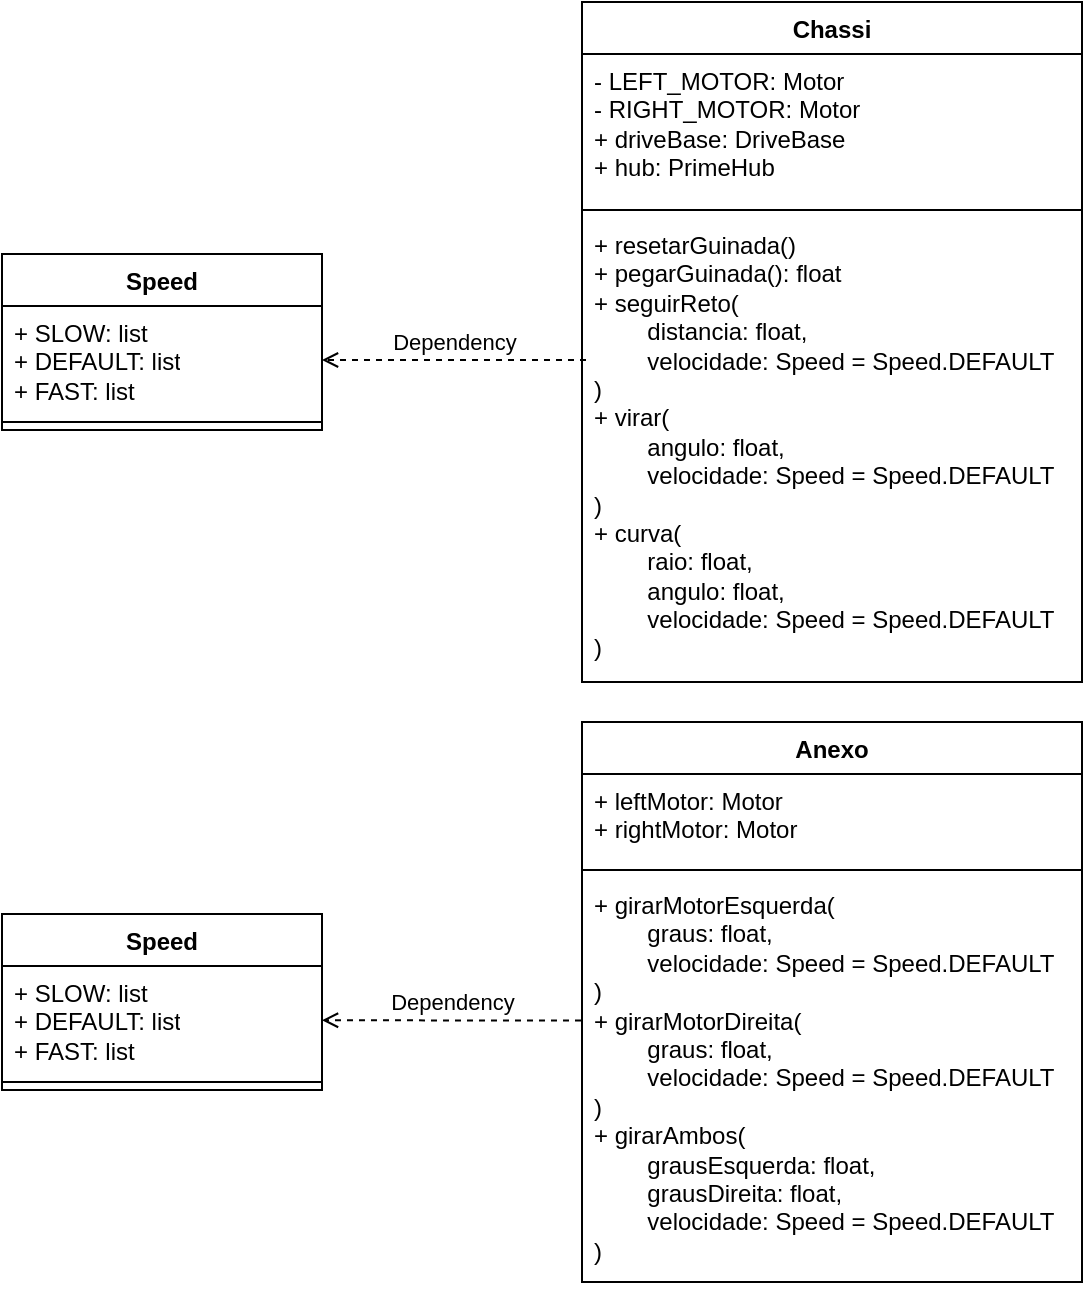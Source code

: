 <mxfile version="28.1.1">
  <diagram name="Página-1" id="k1XT6TtejYryCeTYrLlw">
    <mxGraphModel dx="1656" dy="1872" grid="1" gridSize="10" guides="1" tooltips="1" connect="1" arrows="1" fold="1" page="1" pageScale="1" pageWidth="827" pageHeight="1169" math="0" shadow="0">
      <root>
        <mxCell id="0" />
        <mxCell id="1" parent="0" />
        <mxCell id="XcH4K9AJjS06K-hcas9A-5" value="Speed" style="swimlane;fontStyle=1;align=center;verticalAlign=top;childLayout=stackLayout;horizontal=1;startSize=26;horizontalStack=0;resizeParent=1;resizeParentMax=0;resizeLast=0;collapsible=1;marginBottom=0;whiteSpace=wrap;html=1;" vertex="1" parent="1">
          <mxGeometry x="60" y="96" width="160" height="88" as="geometry" />
        </mxCell>
        <mxCell id="XcH4K9AJjS06K-hcas9A-6" value="+ SLOW: list&lt;div&gt;+ DEFAULT: list&lt;/div&gt;&lt;div&gt;+ FAST: list&lt;/div&gt;" style="text;strokeColor=none;fillColor=none;align=left;verticalAlign=top;spacingLeft=4;spacingRight=4;overflow=hidden;rotatable=0;points=[[0,0.5],[1,0.5]];portConstraint=eastwest;whiteSpace=wrap;html=1;" vertex="1" parent="XcH4K9AJjS06K-hcas9A-5">
          <mxGeometry y="26" width="160" height="54" as="geometry" />
        </mxCell>
        <mxCell id="XcH4K9AJjS06K-hcas9A-7" value="" style="line;strokeWidth=1;fillColor=none;align=left;verticalAlign=middle;spacingTop=-1;spacingLeft=3;spacingRight=3;rotatable=0;labelPosition=right;points=[];portConstraint=eastwest;strokeColor=inherit;" vertex="1" parent="XcH4K9AJjS06K-hcas9A-5">
          <mxGeometry y="80" width="160" height="8" as="geometry" />
        </mxCell>
        <mxCell id="XcH4K9AJjS06K-hcas9A-10" value="Chassi" style="swimlane;fontStyle=1;align=center;verticalAlign=top;childLayout=stackLayout;horizontal=1;startSize=26;horizontalStack=0;resizeParent=1;resizeParentMax=0;resizeLast=0;collapsible=1;marginBottom=0;whiteSpace=wrap;html=1;" vertex="1" parent="1">
          <mxGeometry x="350" y="-30" width="250" height="340" as="geometry" />
        </mxCell>
        <mxCell id="XcH4K9AJjS06K-hcas9A-11" value="- LEFT_MOTOR: Motor&lt;div&gt;- RIGHT_MOTOR: Motor&lt;/div&gt;&lt;div&gt;+ driveBase: DriveBase&lt;/div&gt;&lt;div&gt;+ hub: PrimeHub&lt;/div&gt;" style="text;strokeColor=none;fillColor=none;align=left;verticalAlign=top;spacingLeft=4;spacingRight=4;overflow=hidden;rotatable=0;points=[[0,0.5],[1,0.5]];portConstraint=eastwest;whiteSpace=wrap;html=1;" vertex="1" parent="XcH4K9AJjS06K-hcas9A-10">
          <mxGeometry y="26" width="250" height="74" as="geometry" />
        </mxCell>
        <mxCell id="XcH4K9AJjS06K-hcas9A-12" value="" style="line;strokeWidth=1;fillColor=none;align=left;verticalAlign=middle;spacingTop=-1;spacingLeft=3;spacingRight=3;rotatable=0;labelPosition=right;points=[];portConstraint=eastwest;strokeColor=inherit;" vertex="1" parent="XcH4K9AJjS06K-hcas9A-10">
          <mxGeometry y="100" width="250" height="8" as="geometry" />
        </mxCell>
        <mxCell id="XcH4K9AJjS06K-hcas9A-13" value="&lt;font style=&quot;font-size: 12px;&quot; face=&quot;Helvetica&quot;&gt;+ resetarGuinada()&lt;/font&gt;&lt;div&gt;&lt;font face=&quot;Helvetica&quot;&gt;+ pegarGuinada(): float&lt;/font&gt;&lt;/div&gt;&lt;div&gt;&lt;font face=&quot;Helvetica&quot;&gt;+ seguirReto(&lt;/font&gt;&lt;/div&gt;&lt;div&gt;&lt;font face=&quot;Helvetica&quot;&gt;&lt;span style=&quot;white-space: pre;&quot;&gt;&#x9;&lt;/span&gt;distancia: float,&lt;/font&gt;&lt;/div&gt;&lt;div&gt;&lt;font face=&quot;Helvetica&quot;&gt;&lt;span style=&quot;white-space: pre;&quot;&gt;&#x9;&lt;/span&gt;velocidade: Speed = Speed.DEFAULT&lt;/font&gt;&lt;/div&gt;&lt;div&gt;&lt;font face=&quot;Helvetica&quot;&gt;)&lt;/font&gt;&lt;/div&gt;&lt;div&gt;&lt;font face=&quot;Helvetica&quot;&gt;+ virar(&lt;/font&gt;&lt;/div&gt;&lt;div&gt;&lt;font face=&quot;Helvetica&quot;&gt;&lt;span style=&quot;white-space: pre;&quot;&gt;&#x9;&lt;/span&gt;angulo: float,&lt;/font&gt;&lt;/div&gt;&lt;div&gt;&lt;font face=&quot;Helvetica&quot;&gt;&lt;span style=&quot;white-space: pre;&quot;&gt;&#x9;&lt;/span&gt;velocidade: Speed = Speed.DEFAULT&lt;/font&gt;&lt;/div&gt;&lt;div&gt;&lt;font face=&quot;Helvetica&quot;&gt;)&lt;/font&gt;&lt;/div&gt;&lt;div&gt;&lt;font face=&quot;Helvetica&quot;&gt;+ curva(&lt;/font&gt;&lt;/div&gt;&lt;div&gt;&lt;font face=&quot;Helvetica&quot;&gt;&lt;span style=&quot;white-space: pre;&quot;&gt;&#x9;&lt;/span&gt;raio: float,&lt;/font&gt;&lt;/div&gt;&lt;div&gt;&lt;font face=&quot;Helvetica&quot;&gt;&lt;span style=&quot;white-space: pre;&quot;&gt;&#x9;&lt;/span&gt;angulo: float,&lt;/font&gt;&lt;/div&gt;&lt;div&gt;&lt;font face=&quot;Helvetica&quot;&gt;&lt;span style=&quot;white-space: pre;&quot;&gt;&#x9;&lt;/span&gt;velocidade: Speed = Speed.DEFAULT&lt;/font&gt;&lt;/div&gt;&lt;div&gt;&lt;font face=&quot;Helvetica&quot;&gt;)&lt;/font&gt;&lt;/div&gt;" style="text;strokeColor=none;fillColor=none;align=left;verticalAlign=top;spacingLeft=4;spacingRight=4;overflow=hidden;rotatable=0;points=[[0,0.5],[1,0.5]];portConstraint=eastwest;whiteSpace=wrap;html=1;" vertex="1" parent="XcH4K9AJjS06K-hcas9A-10">
          <mxGeometry y="108" width="250" height="232" as="geometry" />
        </mxCell>
        <mxCell id="XcH4K9AJjS06K-hcas9A-18" value="Anexo" style="swimlane;fontStyle=1;align=center;verticalAlign=top;childLayout=stackLayout;horizontal=1;startSize=26;horizontalStack=0;resizeParent=1;resizeParentMax=0;resizeLast=0;collapsible=1;marginBottom=0;whiteSpace=wrap;html=1;" vertex="1" parent="1">
          <mxGeometry x="350" y="330" width="250" height="280" as="geometry" />
        </mxCell>
        <mxCell id="XcH4K9AJjS06K-hcas9A-19" value="+ leftMotor: Motor&lt;div&gt;+ rightMotor: Motor&lt;br&gt;&lt;/div&gt;" style="text;strokeColor=none;fillColor=none;align=left;verticalAlign=top;spacingLeft=4;spacingRight=4;overflow=hidden;rotatable=0;points=[[0,0.5],[1,0.5]];portConstraint=eastwest;whiteSpace=wrap;html=1;" vertex="1" parent="XcH4K9AJjS06K-hcas9A-18">
          <mxGeometry y="26" width="250" height="44" as="geometry" />
        </mxCell>
        <mxCell id="XcH4K9AJjS06K-hcas9A-20" value="" style="line;strokeWidth=1;fillColor=none;align=left;verticalAlign=middle;spacingTop=-1;spacingLeft=3;spacingRight=3;rotatable=0;labelPosition=right;points=[];portConstraint=eastwest;strokeColor=inherit;" vertex="1" parent="XcH4K9AJjS06K-hcas9A-18">
          <mxGeometry y="70" width="250" height="8" as="geometry" />
        </mxCell>
        <mxCell id="XcH4K9AJjS06K-hcas9A-21" value="&lt;font style=&quot;font-size: 12px;&quot; face=&quot;Helvetica&quot;&gt;+ girarMotorEsquerda(&lt;/font&gt;&lt;div&gt;&lt;font style=&quot;font-size: 12px;&quot; face=&quot;Helvetica&quot;&gt;&lt;span style=&quot;white-space: pre;&quot;&gt;&#x9;&lt;/span&gt;graus: float,&lt;/font&gt;&lt;/div&gt;&lt;div&gt;&lt;span style=&quot;white-space: pre;&quot;&gt;&#x9;&lt;/span&gt;velocidade: Speed = Speed.DEFAULT&lt;/div&gt;&lt;div&gt;)&lt;div&gt;&lt;font face=&quot;Helvetica&quot;&gt;+ girarMotorDireita(&lt;/font&gt;&lt;/div&gt;&lt;div&gt;&lt;font face=&quot;Helvetica&quot;&gt;&lt;span style=&quot;white-space: pre;&quot;&gt;&#x9;&lt;/span&gt;graus: float,&lt;/font&gt;&lt;/div&gt;&lt;div&gt;&lt;span style=&quot;white-space: pre;&quot;&gt;&#x9;&lt;/span&gt;velocidade: Speed = Speed.DEFAULT&lt;/div&gt;&lt;div&gt;)&lt;div&gt;&lt;font face=&quot;Helvetica&quot;&gt;+ girarAmbos(&lt;/font&gt;&lt;/div&gt;&lt;div&gt;&lt;font face=&quot;Helvetica&quot;&gt;&lt;span style=&quot;white-space: pre;&quot;&gt;&#x9;&lt;/span&gt;grausEsquerda: float,&lt;/font&gt;&lt;/div&gt;&lt;div&gt;&lt;font face=&quot;Helvetica&quot;&gt;&lt;span style=&quot;white-space: pre;&quot;&gt;&#x9;&lt;/span&gt;&lt;/font&gt;&lt;span style=&quot;background-color: transparent; color: light-dark(rgb(0, 0, 0), rgb(255, 255, 255));&quot;&gt;grausDireita: float,&lt;/span&gt;&lt;/div&gt;&lt;div&gt;&lt;span style=&quot;background-color: transparent; color: light-dark(rgb(0, 0, 0), rgb(255, 255, 255));&quot;&gt;&lt;span style=&quot;white-space: pre;&quot;&gt;&#x9;&lt;/span&gt;velocidade: Speed = Speed.DEFAULT&lt;/span&gt;&lt;/div&gt;&lt;div&gt;&lt;span style=&quot;background-color: transparent; color: light-dark(rgb(0, 0, 0), rgb(255, 255, 255));&quot;&gt;)&lt;/span&gt;&lt;/div&gt;&lt;/div&gt;&lt;/div&gt;" style="text;strokeColor=none;fillColor=none;align=left;verticalAlign=top;spacingLeft=4;spacingRight=4;overflow=hidden;rotatable=0;points=[[0,0.5],[1,0.5]];portConstraint=eastwest;whiteSpace=wrap;html=1;" vertex="1" parent="XcH4K9AJjS06K-hcas9A-18">
          <mxGeometry y="78" width="250" height="202" as="geometry" />
        </mxCell>
        <mxCell id="XcH4K9AJjS06K-hcas9A-22" value="Speed" style="swimlane;fontStyle=1;align=center;verticalAlign=top;childLayout=stackLayout;horizontal=1;startSize=26;horizontalStack=0;resizeParent=1;resizeParentMax=0;resizeLast=0;collapsible=1;marginBottom=0;whiteSpace=wrap;html=1;" vertex="1" parent="1">
          <mxGeometry x="60" y="426" width="160" height="88" as="geometry" />
        </mxCell>
        <mxCell id="XcH4K9AJjS06K-hcas9A-23" value="+ SLOW: list&lt;div&gt;+ DEFAULT: list&lt;/div&gt;&lt;div&gt;+ FAST: list&lt;/div&gt;" style="text;strokeColor=none;fillColor=none;align=left;verticalAlign=top;spacingLeft=4;spacingRight=4;overflow=hidden;rotatable=0;points=[[0,0.5],[1,0.5]];portConstraint=eastwest;whiteSpace=wrap;html=1;" vertex="1" parent="XcH4K9AJjS06K-hcas9A-22">
          <mxGeometry y="26" width="160" height="54" as="geometry" />
        </mxCell>
        <mxCell id="XcH4K9AJjS06K-hcas9A-24" value="" style="line;strokeWidth=1;fillColor=none;align=left;verticalAlign=middle;spacingTop=-1;spacingLeft=3;spacingRight=3;rotatable=0;labelPosition=right;points=[];portConstraint=eastwest;strokeColor=inherit;" vertex="1" parent="XcH4K9AJjS06K-hcas9A-22">
          <mxGeometry y="80" width="160" height="8" as="geometry" />
        </mxCell>
        <mxCell id="XcH4K9AJjS06K-hcas9A-27" value="Dependency" style="endArrow=open;html=1;rounded=0;align=center;verticalAlign=bottom;dashed=1;endFill=0;labelBackgroundColor=none;exitX=-0.002;exitY=0.353;exitDx=0;exitDy=0;exitPerimeter=0;" edge="1" parent="1" source="XcH4K9AJjS06K-hcas9A-21" target="XcH4K9AJjS06K-hcas9A-23">
          <mxGeometry relative="1" as="geometry">
            <mxPoint x="180" y="340" as="sourcePoint" />
            <mxPoint x="340" y="340" as="targetPoint" />
          </mxGeometry>
        </mxCell>
        <mxCell id="XcH4K9AJjS06K-hcas9A-29" value="Dependency" style="endArrow=open;html=1;rounded=0;align=center;verticalAlign=bottom;dashed=1;endFill=0;labelBackgroundColor=none;exitX=0.008;exitY=0.306;exitDx=0;exitDy=0;exitPerimeter=0;" edge="1" parent="1" source="XcH4K9AJjS06K-hcas9A-13" target="XcH4K9AJjS06K-hcas9A-6">
          <mxGeometry relative="1" as="geometry">
            <mxPoint x="360" y="149" as="sourcePoint" />
            <mxPoint x="170" y="200" as="targetPoint" />
          </mxGeometry>
        </mxCell>
      </root>
    </mxGraphModel>
  </diagram>
</mxfile>
